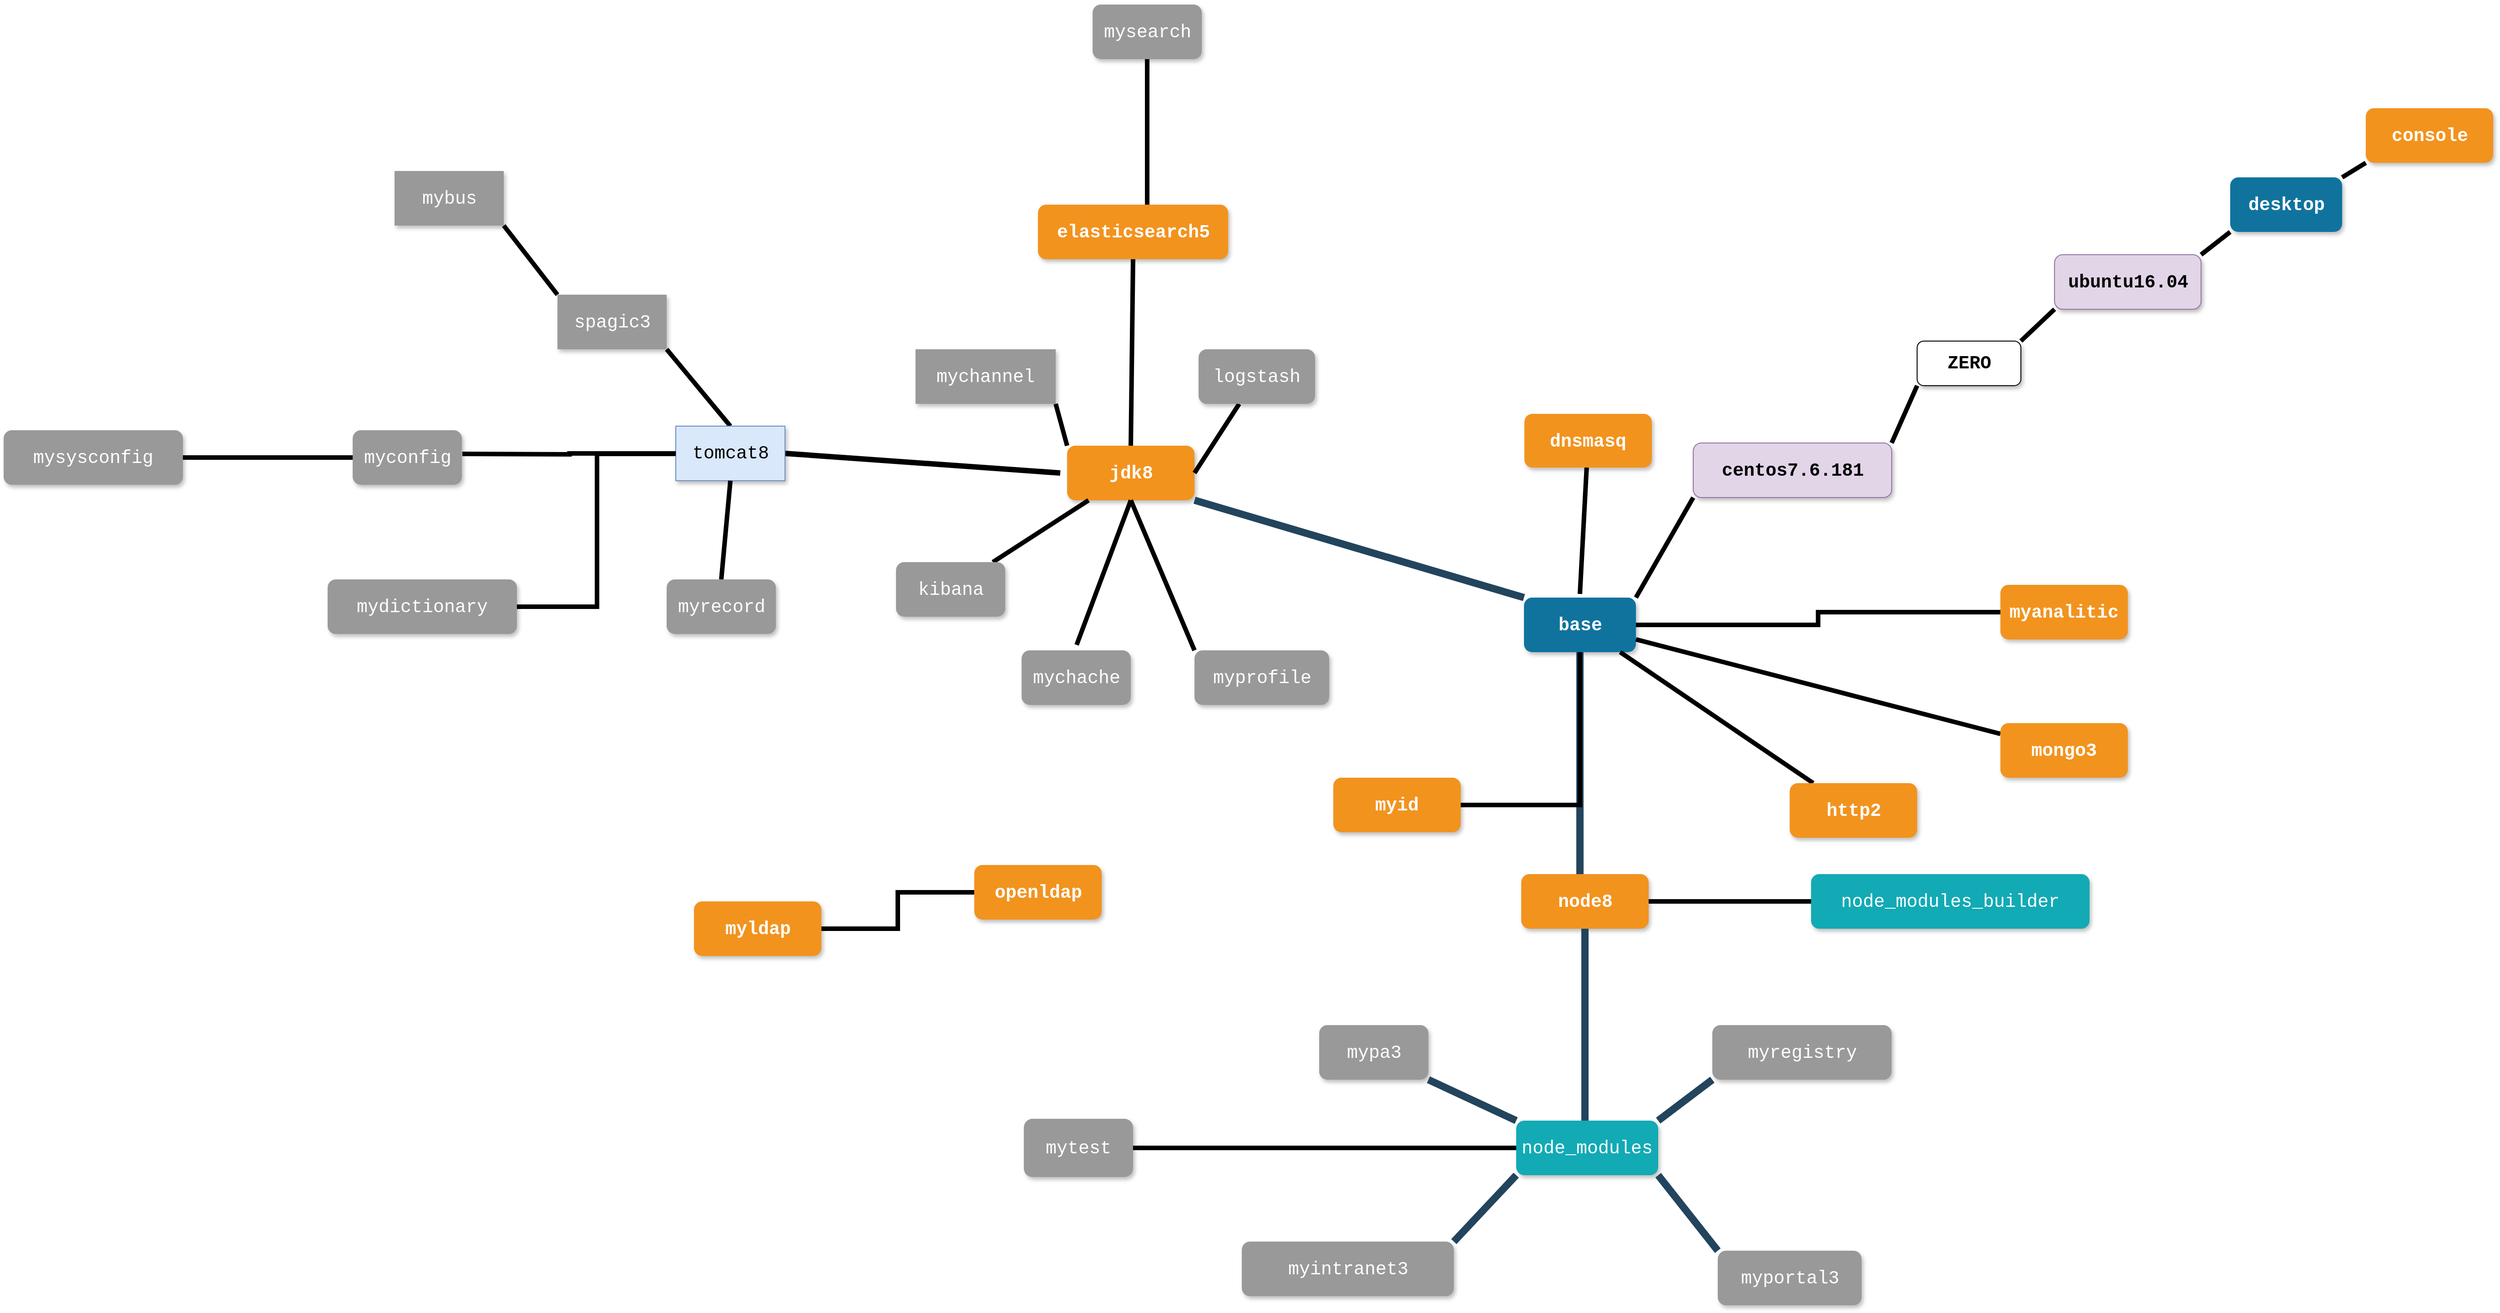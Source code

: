 <mxfile version="12.0.3" type="github" pages="1"><diagram name="Page-1" id="64c3da0e-402f-94eb-ee01-a36477274f13"><mxGraphModel dx="6654" dy="4340" grid="0" gridSize="10" guides="1" tooltips="1" connect="1" arrows="1" fold="1" page="1" pageScale="1" pageWidth="4681" pageHeight="3300" background="#ffffff" math="0" shadow="0"><root><mxCell id="0"/><mxCell id="1" parent="0"/><mxCell id="2" value="base" style="whiteSpace=wrap;rounded=1;shadow=1;fillColor=#10739E;strokeColor=none;fontColor=#FFFFFF;fontStyle=1;fontSize=20;fontFamily=Courier New;" parent="1" vertex="1"><mxGeometry x="756.539" y="273.977" width="123" height="60" as="geometry"/></mxCell><mxCell id="3" value="node8" style="whiteSpace=wrap;rounded=1;fillColor=#F2931E;strokeColor=none;shadow=1;fontColor=#FFFFFF;fontStyle=1;fontSize=20;fontFamily=Courier New;" parent="1" vertex="1"><mxGeometry x="753.539" y="577.977" width="140" height="60" as="geometry"/></mxCell><mxCell id="bUWu-asXfypw-r32qk8q-242" style="edgeStyle=orthogonalEdgeStyle;rounded=0;orthogonalLoop=1;jettySize=auto;html=1;entryX=1;entryY=0.5;entryDx=0;entryDy=0;strokeWidth=6;noEdgeStyle=1;orthogonal=1;endArrow=none;endFill=0;fontFamily=Courier New;fontSize=20;" edge="1" parent="1" target="bUWu-asXfypw-r32qk8q-240"><mxGeometry relative="1" as="geometry"><mxPoint x="247" y="137" as="sourcePoint"/></mxGeometry></mxCell><mxCell id="4" value="jdk8" style="whiteSpace=wrap;rounded=1;fillColor=#F2931E;strokeColor=none;shadow=1;fontColor=#FFFFFF;fontStyle=1;fontSize=20;fontFamily=Courier New;" parent="1" vertex="1"><mxGeometry x="254.539" y="106.977" width="140" height="60" as="geometry"/></mxCell><mxCell id="10" value="node_modules" style="whiteSpace=wrap;rounded=1;fillColor=#12AAB5;strokeColor=none;shadow=1;fontColor=#FFFFFF;fontFamily=Courier New;fontSize=20;" parent="1" vertex="1"><mxGeometry x="748" y="849" width="156" height="60" as="geometry"/></mxCell><mxCell id="23" value="myportal3" style="whiteSpace=wrap;rounded=1;fillColor=#999999;strokeColor=none;shadow=1;fontColor=#FFFFFF;fontStyle=0;fontFamily=Courier New;fontSize=20;" parent="1" vertex="1"><mxGeometry x="969.5" y="992" width="158" height="60" as="geometry"/></mxCell><mxCell id="24" value="mypa3" style="whiteSpace=wrap;rounded=1;fillColor=#999999;strokeColor=none;shadow=1;fontColor=#FFFFFF;fontStyle=0;fontFamily=Courier New;fontSize=20;" parent="1" vertex="1"><mxGeometry x="531.539" y="743.977" width="120" height="60" as="geometry"/></mxCell><mxCell id="26" value="myregistry" style="whiteSpace=wrap;rounded=1;fillColor=#999999;strokeColor=none;shadow=1;fontColor=#FFFFFF;fontStyle=0;fontFamily=Courier New;fontSize=20;" parent="1" vertex="1"><mxGeometry x="963.5" y="744" width="197" height="60" as="geometry"/></mxCell><mxCell id="27" value="myintranet3" style="whiteSpace=wrap;rounded=1;fillColor=#999999;strokeColor=none;shadow=1;fontColor=#FFFFFF;fontStyle=0;fontFamily=Courier New;fontSize=20;" parent="1" vertex="1"><mxGeometry x="446.5" y="982" width="233" height="60" as="geometry"/></mxCell><mxCell id="103" value="" style="edgeStyle=elbowEdgeStyle;elbow=vertical;rounded=0;fontColor=#000000;endArrow=none;endFill=0;strokeWidth=8;strokeColor=#23445D;noEdgeStyle=1;orthogonal=1;fontFamily=Courier New;fontSize=20;" parent="1" source="3" target="10" edge="1"><mxGeometry width="100" height="100" relative="1" as="geometry"><mxPoint x="20" y="290" as="sourcePoint"/><mxPoint x="120" y="190" as="targetPoint"/><Array as="points"/></mxGeometry></mxCell><mxCell id="105" value="" style="edgeStyle=elbowEdgeStyle;elbow=horizontal;rounded=0;fontColor=#000000;endArrow=none;endFill=0;strokeWidth=8;strokeColor=#23445D;noEdgeStyle=1;orthogonal=1;fontFamily=Courier New;fontSize=20;" parent="1" source="10" target="23" edge="1"><mxGeometry width="100" height="100" relative="1" as="geometry"><mxPoint x="10" y="480" as="sourcePoint"/><mxPoint x="110" y="380" as="targetPoint"/><Array as="points"/></mxGeometry></mxCell><mxCell id="106" value="" style="edgeStyle=elbowEdgeStyle;elbow=horizontal;rounded=0;fontColor=#000000;endArrow=none;endFill=0;strokeWidth=8;strokeColor=#23445D;noEdgeStyle=1;orthogonal=1;fontFamily=Courier New;fontSize=20;" parent="1" source="10" target="24" edge="1"><mxGeometry width="100" height="100" relative="1" as="geometry"><mxPoint x="80" y="340" as="sourcePoint"/><mxPoint x="80" y="440" as="targetPoint"/><Array as="points"/></mxGeometry></mxCell><mxCell id="107" value="" style="edgeStyle=elbowEdgeStyle;elbow=horizontal;rounded=0;fontColor=#000000;endArrow=none;endFill=0;strokeWidth=8;strokeColor=#23445D;noEdgeStyle=1;orthogonal=1;fontFamily=Courier New;fontSize=20;" parent="1" source="10" target="27" edge="1"><mxGeometry width="100" height="100" relative="1" as="geometry"><mxPoint x="80" y="340" as="sourcePoint"/><mxPoint x="80" y="440" as="targetPoint"/><Array as="points"/></mxGeometry></mxCell><mxCell id="109" value="" style="edgeStyle=elbowEdgeStyle;elbow=horizontal;rounded=0;fontColor=#000000;endArrow=none;endFill=0;strokeWidth=8;strokeColor=#23445D;noEdgeStyle=1;orthogonal=1;fontFamily=Courier New;fontSize=20;" parent="1" source="10" target="26" edge="1"><mxGeometry width="100" height="100" relative="1" as="geometry"><mxPoint x="100" y="360" as="sourcePoint"/><mxPoint x="100" y="460" as="targetPoint"/><Array as="points"/></mxGeometry></mxCell><mxCell id="229" value="" style="edgeStyle=elbowEdgeStyle;elbow=vertical;rounded=0;fontColor=#000000;endArrow=none;endFill=0;strokeWidth=8;strokeColor=#23445D;noEdgeStyle=1;orthogonal=1;fontFamily=Courier New;fontSize=20;" parent="1" source="2" target="3" edge="1"><mxGeometry width="100" height="100" relative="1" as="geometry"><mxPoint x="540" y="140" as="sourcePoint"/><mxPoint x="640" y="40" as="targetPoint"/><Array as="points"/></mxGeometry></mxCell><mxCell id="230" value="" style="edgeStyle=elbowEdgeStyle;elbow=vertical;rounded=0;fontColor=#000000;endArrow=none;endFill=0;strokeWidth=8;strokeColor=#23445D;noEdgeStyle=1;orthogonal=1;fontFamily=Courier New;fontSize=20;" parent="1" source="2" target="4" edge="1"><mxGeometry width="100" height="100" relative="1" as="geometry"><mxPoint x="550" y="150" as="sourcePoint"/><mxPoint x="650" y="50" as="targetPoint"/><Array as="points"/></mxGeometry></mxCell><mxCell id="bUWu-asXfypw-r32qk8q-245" style="edgeStyle=orthogonalEdgeStyle;rounded=0;orthogonalLoop=1;jettySize=auto;html=1;endArrow=none;endFill=0;strokeWidth=5;noEdgeStyle=1;orthogonal=1;fontFamily=Courier New;fontSize=20;" edge="1" parent="1" source="bUWu-asXfypw-r32qk8q-230" target="4"><mxGeometry relative="1" as="geometry"/></mxCell><mxCell id="bUWu-asXfypw-r32qk8q-230" value="mychannel" style="whiteSpace=wrap;rounded=1;fillColor=#999999;strokeColor=none;shadow=1;fontColor=#FFFFFF;fontStyle=0;arcSize=0;fontFamily=Courier New;fontSize=20;" vertex="1" parent="1"><mxGeometry x="88" y="1" width="154" height="60" as="geometry"/></mxCell><mxCell id="bUWu-asXfypw-r32qk8q-246" style="edgeStyle=orthogonalEdgeStyle;rounded=0;orthogonalLoop=1;jettySize=auto;html=1;endArrow=none;endFill=0;strokeWidth=5;noEdgeStyle=1;orthogonal=1;fontFamily=Courier New;fontSize=20;entryX=0.5;entryY=1;entryDx=0;entryDy=0;" edge="1" parent="1" target="4"><mxGeometry relative="1" as="geometry"><mxPoint x="265" y="326" as="sourcePoint"/><Array as="points"/></mxGeometry></mxCell><mxCell id="bUWu-asXfypw-r32qk8q-231" value="mychache" style="whiteSpace=wrap;rounded=1;fillColor=#999999;strokeColor=none;shadow=1;fontColor=#FFFFFF;fontStyle=0;fontFamily=Courier New;fontSize=20;" vertex="1" parent="1"><mxGeometry x="204.539" y="331.977" width="120" height="60" as="geometry"/></mxCell><mxCell id="bUWu-asXfypw-r32qk8q-248" style="edgeStyle=orthogonalEdgeStyle;rounded=0;orthogonalLoop=1;jettySize=auto;html=1;endArrow=none;endFill=0;strokeWidth=5;noEdgeStyle=1;orthogonal=1;fontFamily=Courier New;fontSize=20;" edge="1" parent="1" source="bUWu-asXfypw-r32qk8q-236" target="bUWu-asXfypw-r32qk8q-237"><mxGeometry relative="1" as="geometry"><Array as="points"/></mxGeometry></mxCell><mxCell id="bUWu-asXfypw-r32qk8q-236" value="mybus" style="whiteSpace=wrap;rounded=1;fillColor=#999999;strokeColor=none;shadow=1;fontColor=#FFFFFF;fontStyle=0;arcSize=0;fontFamily=Courier New;fontSize=20;" vertex="1" parent="1"><mxGeometry x="-484.461" y="-195.023" width="120" height="60" as="geometry"/></mxCell><mxCell id="bUWu-asXfypw-r32qk8q-247" style="edgeStyle=orthogonalEdgeStyle;rounded=0;orthogonalLoop=1;jettySize=auto;html=1;entryX=0.5;entryY=0;entryDx=0;entryDy=0;endArrow=none;endFill=0;strokeWidth=5;noEdgeStyle=1;orthogonal=1;fontFamily=Courier New;fontSize=20;" edge="1" parent="1" source="bUWu-asXfypw-r32qk8q-237" target="bUWu-asXfypw-r32qk8q-240"><mxGeometry relative="1" as="geometry"><Array as="points"/></mxGeometry></mxCell><mxCell id="bUWu-asXfypw-r32qk8q-237" value="spagic3" style="whiteSpace=wrap;rounded=1;fillColor=#999999;strokeColor=none;shadow=1;fontColor=#FFFFFF;fontStyle=0;arcSize=0;fontFamily=Courier New;fontSize=20;" vertex="1" parent="1"><mxGeometry x="-305.461" y="-59.023" width="120" height="60" as="geometry"/></mxCell><mxCell id="bUWu-asXfypw-r32qk8q-240" value="tomcat8" style="whiteSpace=wrap;rounded=1;fillColor=#dae8fc;strokeColor=#6c8ebf;shadow=1;fontStyle=0;arcSize=0;fontFamily=Courier New;fontSize=20;" vertex="1" parent="1"><mxGeometry x="-175.461" y="85.477" width="120" height="60" as="geometry"/></mxCell><mxCell id="bUWu-asXfypw-r32qk8q-251" style="edgeStyle=orthogonalEdgeStyle;rounded=0;orthogonalLoop=1;jettySize=auto;html=1;strokeWidth=5;endArrow=none;endFill=0;noEdgeStyle=1;orthogonal=1;fontFamily=Courier New;fontSize=20;entryX=0.5;entryY=1;entryDx=0;entryDy=0;" edge="1" parent="1" source="bUWu-asXfypw-r32qk8q-249" target="4"><mxGeometry relative="1" as="geometry"><Array as="points"/></mxGeometry></mxCell><mxCell id="bUWu-asXfypw-r32qk8q-249" value="myprofile" style="whiteSpace=wrap;rounded=1;fillColor=#999999;strokeColor=none;shadow=1;fontColor=#FFFFFF;fontStyle=0;fontFamily=Courier New;fontSize=20;" vertex="1" parent="1"><mxGeometry x="394.5" y="332" width="148" height="60" as="geometry"/></mxCell><mxCell id="bUWu-asXfypw-r32qk8q-253" style="edgeStyle=orthogonalEdgeStyle;rounded=0;orthogonalLoop=1;jettySize=auto;html=1;endArrow=none;endFill=0;strokeWidth=5;noEdgeStyle=1;orthogonal=1;fontFamily=Courier New;fontSize=20;entryX=0.5;entryY=1;entryDx=0;entryDy=0;exitX=0.5;exitY=0;exitDx=0;exitDy=0;" edge="1" parent="1" source="bUWu-asXfypw-r32qk8q-252" target="bUWu-asXfypw-r32qk8q-240"><mxGeometry relative="1" as="geometry"><Array as="points"/></mxGeometry></mxCell><mxCell id="bUWu-asXfypw-r32qk8q-252" value="myrecord" style="whiteSpace=wrap;rounded=1;fillColor=#999999;strokeColor=none;shadow=1;fontColor=#FFFFFF;fontStyle=0;fontFamily=Courier New;fontSize=20;" vertex="1" parent="1"><mxGeometry x="-185.461" y="253.977" width="120" height="60" as="geometry"/></mxCell><mxCell id="bUWu-asXfypw-r32qk8q-257" style="edgeStyle=orthogonalEdgeStyle;rounded=0;orthogonalLoop=1;jettySize=auto;html=1;endArrow=none;endFill=0;strokeWidth=5;noEdgeStyle=1;orthogonal=1;fontFamily=Courier New;fontSize=20;entryX=0.5;entryY=0;entryDx=0;entryDy=0;exitX=0.5;exitY=1;exitDx=0;exitDy=0;" edge="1" parent="1" source="bUWu-asXfypw-r32qk8q-254" target="4"><mxGeometry relative="1" as="geometry"><Array as="points"/></mxGeometry></mxCell><mxCell id="bUWu-asXfypw-r32qk8q-254" value="elasticsearch5" style="whiteSpace=wrap;rounded=1;fillColor=#F2931E;strokeColor=none;shadow=1;fontColor=#FFFFFF;fontStyle=1;fontSize=20;fontFamily=Courier New;" vertex="1" parent="1"><mxGeometry x="222.5" y="-158" width="209" height="60" as="geometry"/></mxCell><mxCell id="bUWu-asXfypw-r32qk8q-256" style="edgeStyle=orthogonalEdgeStyle;rounded=0;orthogonalLoop=1;jettySize=auto;html=1;endArrow=none;endFill=0;strokeWidth=5;noEdgeStyle=1;orthogonal=1;fontFamily=Courier New;fontSize=20;" edge="1" parent="1" source="bUWu-asXfypw-r32qk8q-255" target="bUWu-asXfypw-r32qk8q-254"><mxGeometry relative="1" as="geometry"><Array as="points"/></mxGeometry></mxCell><mxCell id="bUWu-asXfypw-r32qk8q-255" value="mysearch" style="whiteSpace=wrap;rounded=1;fillColor=#999999;strokeColor=none;shadow=1;fontColor=#FFFFFF;fontStyle=0;fontFamily=Courier New;fontSize=20;" vertex="1" parent="1"><mxGeometry x="282.539" y="-378.023" width="120" height="60" as="geometry"/></mxCell><mxCell id="bUWu-asXfypw-r32qk8q-262" style="edgeStyle=orthogonalEdgeStyle;rounded=0;orthogonalLoop=1;jettySize=auto;html=1;endArrow=none;endFill=0;strokeWidth=5;noEdgeStyle=1;orthogonal=1;fontFamily=Courier New;fontSize=20;" edge="1" parent="1" source="bUWu-asXfypw-r32qk8q-258" target="bUWu-asXfypw-r32qk8q-261"><mxGeometry relative="1" as="geometry"><Array as="points"/></mxGeometry></mxCell><mxCell id="bUWu-asXfypw-r32qk8q-258" value="desktop" style="whiteSpace=wrap;rounded=1;shadow=1;fillColor=#10739E;strokeColor=none;fontColor=#FFFFFF;fontStyle=1;fontSize=20;fontFamily=Courier New;" vertex="1" parent="1"><mxGeometry x="1532.539" y="-188.023" width="123" height="60" as="geometry"/></mxCell><mxCell id="bUWu-asXfypw-r32qk8q-260" style="edgeStyle=orthogonalEdgeStyle;rounded=0;orthogonalLoop=1;jettySize=auto;html=1;endArrow=none;endFill=0;strokeWidth=5;noEdgeStyle=1;orthogonal=1;fontFamily=Courier New;fontSize=20;" edge="1" parent="1" source="bUWu-asXfypw-r32qk8q-259" target="bUWu-asXfypw-r32qk8q-258"><mxGeometry relative="1" as="geometry"><Array as="points"/></mxGeometry></mxCell><mxCell id="bUWu-asXfypw-r32qk8q-259" value="console" style="whiteSpace=wrap;rounded=1;fillColor=#F2931E;strokeColor=none;shadow=1;fontColor=#FFFFFF;fontStyle=1;fontSize=20;fontFamily=Courier New;" vertex="1" parent="1"><mxGeometry x="1681.539" y="-264.023" width="140" height="60" as="geometry"/></mxCell><mxCell id="bUWu-asXfypw-r32qk8q-266" style="edgeStyle=orthogonalEdgeStyle;rounded=0;orthogonalLoop=1;jettySize=auto;html=1;endArrow=none;endFill=0;strokeWidth=5;noEdgeStyle=1;orthogonal=1;fontFamily=Courier New;fontSize=20;" edge="1" parent="1" source="bUWu-asXfypw-r32qk8q-261" target="bUWu-asXfypw-r32qk8q-265"><mxGeometry relative="1" as="geometry"><Array as="points"/></mxGeometry></mxCell><mxCell id="bUWu-asXfypw-r32qk8q-261" value="ubuntu16.04" style="whiteSpace=wrap;rounded=1;shadow=1;fillColor=#e1d5e7;strokeColor=#9673a6;fontStyle=1;fontSize=20;fontFamily=Courier New;" vertex="1" parent="1"><mxGeometry x="1339.539" y="-103.023" width="161" height="60" as="geometry"/></mxCell><mxCell id="bUWu-asXfypw-r32qk8q-264" style="edgeStyle=orthogonalEdgeStyle;rounded=0;orthogonalLoop=1;jettySize=auto;html=1;endArrow=none;endFill=0;strokeWidth=5;noEdgeStyle=1;orthogonal=1;fontFamily=Courier New;fontSize=20;" edge="1" parent="1" source="bUWu-asXfypw-r32qk8q-263" target="2"><mxGeometry relative="1" as="geometry"><Array as="points"/></mxGeometry></mxCell><mxCell id="bUWu-asXfypw-r32qk8q-267" style="edgeStyle=orthogonalEdgeStyle;rounded=0;orthogonalLoop=1;jettySize=auto;html=1;endArrow=none;endFill=0;strokeWidth=5;noEdgeStyle=1;orthogonal=1;fontFamily=Courier New;fontSize=20;" edge="1" parent="1" source="bUWu-asXfypw-r32qk8q-263" target="bUWu-asXfypw-r32qk8q-265"><mxGeometry relative="1" as="geometry"><Array as="points"/></mxGeometry></mxCell><mxCell id="bUWu-asXfypw-r32qk8q-263" value="centos7.6.181" style="whiteSpace=wrap;rounded=1;shadow=1;fillColor=#e1d5e7;strokeColor=#9673a6;fontStyle=1;fontSize=20;fontFamily=Courier New;" vertex="1" parent="1"><mxGeometry x="942.539" y="103.977" width="218" height="60" as="geometry"/></mxCell><mxCell id="bUWu-asXfypw-r32qk8q-265" value="ZERO" style="whiteSpace=wrap;rounded=1;shadow=1;fontStyle=1;fontSize=20;fontFamily=Courier New;" vertex="1" parent="1"><mxGeometry x="1188.539" y="-8.023" width="114" height="49" as="geometry"/></mxCell><mxCell id="bUWu-asXfypw-r32qk8q-270" style="edgeStyle=orthogonalEdgeStyle;rounded=0;orthogonalLoop=1;jettySize=auto;html=1;endArrow=none;endFill=0;strokeWidth=5;noEdgeStyle=1;fontFamily=Courier New;fontSize=20;" edge="1" parent="1" source="bUWu-asXfypw-r32qk8q-268"><mxGeometry relative="1" as="geometry"><mxPoint x="818" y="270" as="targetPoint"/></mxGeometry></mxCell><mxCell id="bUWu-asXfypw-r32qk8q-268" value="dnsmasq" style="whiteSpace=wrap;rounded=1;fillColor=#F2931E;strokeColor=none;shadow=1;fontColor=#FFFFFF;fontStyle=1;fontSize=20;fontFamily=Courier New;" vertex="1" parent="1"><mxGeometry x="757" y="72" width="140" height="59" as="geometry"/></mxCell><mxCell id="bUWu-asXfypw-r32qk8q-272" style="edgeStyle=orthogonalEdgeStyle;rounded=0;orthogonalLoop=1;jettySize=auto;html=1;endArrow=none;endFill=0;strokeWidth=5;noEdgeStyle=1;fontFamily=Courier New;fontSize=20;" edge="1" parent="1" source="bUWu-asXfypw-r32qk8q-271" target="2"><mxGeometry relative="1" as="geometry"/></mxCell><mxCell id="bUWu-asXfypw-r32qk8q-271" value="http2" style="whiteSpace=wrap;rounded=1;fillColor=#F2931E;strokeColor=none;shadow=1;fontColor=#FFFFFF;fontStyle=1;fontSize=20;fontFamily=Courier New;" vertex="1" parent="1"><mxGeometry x="1048.539" y="477.977" width="140" height="60" as="geometry"/></mxCell><mxCell id="bUWu-asXfypw-r32qk8q-274" style="edgeStyle=orthogonalEdgeStyle;rounded=0;orthogonalLoop=1;jettySize=auto;html=1;endArrow=none;endFill=0;strokeWidth=5;noEdgeStyle=1;fontFamily=Courier New;fontSize=20;" edge="1" parent="1" source="bUWu-asXfypw-r32qk8q-273" target="4"><mxGeometry relative="1" as="geometry"/></mxCell><mxCell id="bUWu-asXfypw-r32qk8q-273" value="kibana" style="whiteSpace=wrap;rounded=1;fillColor=#999999;strokeColor=none;shadow=1;fontColor=#FFFFFF;fontStyle=0;fontFamily=Courier New;fontSize=20;" vertex="1" parent="1"><mxGeometry x="66.539" y="234.977" width="120" height="60" as="geometry"/></mxCell><mxCell id="bUWu-asXfypw-r32qk8q-276" style="edgeStyle=orthogonalEdgeStyle;rounded=0;orthogonalLoop=1;jettySize=auto;html=1;endArrow=none;endFill=0;strokeWidth=5;entryX=1;entryY=0.5;entryDx=0;entryDy=0;noEdgeStyle=1;fontFamily=Courier New;fontSize=20;" edge="1" parent="1" source="bUWu-asXfypw-r32qk8q-275" target="4"><mxGeometry relative="1" as="geometry"/></mxCell><mxCell id="bUWu-asXfypw-r32qk8q-275" value="logstash" style="whiteSpace=wrap;rounded=1;fillColor=#999999;strokeColor=none;shadow=1;fontColor=#FFFFFF;fontStyle=0;fontFamily=Courier New;fontSize=20;" vertex="1" parent="1"><mxGeometry x="399" y="1" width="128" height="60" as="geometry"/></mxCell><mxCell id="bUWu-asXfypw-r32qk8q-280" style="edgeStyle=orthogonalEdgeStyle;rounded=0;orthogonalLoop=1;jettySize=auto;html=1;endArrow=none;endFill=0;strokeWidth=5;noEdgeStyle=1;fontFamily=Courier New;fontSize=20;" edge="1" parent="1" source="bUWu-asXfypw-r32qk8q-277" target="2"><mxGeometry relative="1" as="geometry"/></mxCell><mxCell id="bUWu-asXfypw-r32qk8q-277" value="mongo3" style="whiteSpace=wrap;rounded=1;fillColor=#F2931E;strokeColor=none;shadow=1;fontColor=#FFFFFF;fontStyle=1;fontSize=20;fontFamily=Courier New;" vertex="1" parent="1"><mxGeometry x="1280.039" y="411.977" width="140" height="60" as="geometry"/></mxCell><mxCell id="bUWu-asXfypw-r32qk8q-282" style="edgeStyle=orthogonalEdgeStyle;rounded=0;orthogonalLoop=1;jettySize=auto;html=1;endArrow=none;endFill=0;strokeWidth=5;fontFamily=Courier New;fontSize=20;" edge="1" parent="1" source="bUWu-asXfypw-r32qk8q-281" target="2"><mxGeometry relative="1" as="geometry"/></mxCell><mxCell id="bUWu-asXfypw-r32qk8q-281" value="myanalitic" style="whiteSpace=wrap;rounded=1;fillColor=#F2931E;strokeColor=none;shadow=1;fontColor=#FFFFFF;fontStyle=1;fontSize=20;fontFamily=Courier New;" vertex="1" parent="1"><mxGeometry x="1280.039" y="259.977" width="140" height="60" as="geometry"/></mxCell><mxCell id="bUWu-asXfypw-r32qk8q-284" style="edgeStyle=orthogonalEdgeStyle;rounded=0;orthogonalLoop=1;jettySize=auto;html=1;entryX=0;entryY=0.5;entryDx=0;entryDy=0;endArrow=none;endFill=0;strokeWidth=5;fontFamily=Courier New;fontSize=20;" edge="1" parent="1" target="bUWu-asXfypw-r32qk8q-240"><mxGeometry relative="1" as="geometry"><mxPoint x="-410" y="116" as="sourcePoint"/></mxGeometry></mxCell><mxCell id="bUWu-asXfypw-r32qk8q-296" style="edgeStyle=orthogonalEdgeStyle;rounded=0;orthogonalLoop=1;jettySize=auto;html=1;endArrow=none;endFill=0;strokeWidth=5;fontFamily=Courier New;fontSize=20;" edge="1" parent="1" source="bUWu-asXfypw-r32qk8q-283" target="bUWu-asXfypw-r32qk8q-295"><mxGeometry relative="1" as="geometry"/></mxCell><mxCell id="bUWu-asXfypw-r32qk8q-283" value="myconfig" style="whiteSpace=wrap;rounded=1;fillColor=#999999;strokeColor=none;shadow=1;fontColor=#FFFFFF;fontStyle=0;fontFamily=Courier New;fontSize=20;" vertex="1" parent="1"><mxGeometry x="-530.461" y="89.977" width="120" height="60" as="geometry"/></mxCell><mxCell id="bUWu-asXfypw-r32qk8q-287" style="edgeStyle=orthogonalEdgeStyle;rounded=0;orthogonalLoop=1;jettySize=auto;html=1;endArrow=none;endFill=0;strokeWidth=5;fontFamily=Courier New;fontSize=20;" edge="1" parent="1" source="bUWu-asXfypw-r32qk8q-286"><mxGeometry relative="1" as="geometry"><mxPoint x="-176" y="116" as="targetPoint"/><Array as="points"><mxPoint x="-262" y="284"/><mxPoint x="-262" y="116"/><mxPoint x="-176" y="116"/></Array></mxGeometry></mxCell><mxCell id="bUWu-asXfypw-r32qk8q-286" value="mydictionary" style="whiteSpace=wrap;rounded=1;fillColor=#999999;strokeColor=none;shadow=1;fontColor=#FFFFFF;fontStyle=0;fontFamily=Courier New;fontSize=20;" vertex="1" parent="1"><mxGeometry x="-558" y="254" width="208" height="60" as="geometry"/></mxCell><mxCell id="bUWu-asXfypw-r32qk8q-289" style="edgeStyle=orthogonalEdgeStyle;rounded=0;orthogonalLoop=1;jettySize=auto;html=1;endArrow=none;endFill=0;strokeWidth=5;fontFamily=Courier New;fontSize=20;" edge="1" parent="1" source="bUWu-asXfypw-r32qk8q-288" target="2"><mxGeometry relative="1" as="geometry"/></mxCell><mxCell id="bUWu-asXfypw-r32qk8q-288" value="myid" style="whiteSpace=wrap;rounded=1;fillColor=#F2931E;strokeColor=none;shadow=1;fontColor=#FFFFFF;fontStyle=1;fontSize=20;fontFamily=Courier New;" vertex="1" parent="1"><mxGeometry x="547.039" y="471.977" width="140" height="60" as="geometry"/></mxCell><mxCell id="bUWu-asXfypw-r32qk8q-292" style="edgeStyle=orthogonalEdgeStyle;rounded=0;orthogonalLoop=1;jettySize=auto;html=1;endArrow=none;endFill=0;strokeWidth=5;fontFamily=Courier New;fontSize=20;" edge="1" parent="1" source="bUWu-asXfypw-r32qk8q-290" target="bUWu-asXfypw-r32qk8q-291"><mxGeometry relative="1" as="geometry"/></mxCell><mxCell id="bUWu-asXfypw-r32qk8q-290" value="myldap" style="whiteSpace=wrap;rounded=1;fillColor=#F2931E;strokeColor=none;shadow=1;fontColor=#FFFFFF;fontStyle=1;fontSize=20;fontFamily=Courier New;" vertex="1" parent="1"><mxGeometry x="-155.461" y="607.977" width="140" height="60" as="geometry"/></mxCell><mxCell id="bUWu-asXfypw-r32qk8q-291" value="openldap" style="whiteSpace=wrap;rounded=1;fillColor=#F2931E;strokeColor=none;shadow=1;fontColor=#FFFFFF;fontStyle=1;fontSize=20;fontFamily=Courier New;" vertex="1" parent="1"><mxGeometry x="152.539" y="567.977" width="140" height="60" as="geometry"/></mxCell><mxCell id="bUWu-asXfypw-r32qk8q-294" style="edgeStyle=orthogonalEdgeStyle;rounded=0;orthogonalLoop=1;jettySize=auto;html=1;endArrow=none;endFill=0;strokeWidth=5;fontFamily=Courier New;fontSize=20;" edge="1" parent="1" source="bUWu-asXfypw-r32qk8q-293" target="3"><mxGeometry relative="1" as="geometry"/></mxCell><mxCell id="bUWu-asXfypw-r32qk8q-293" value="node_modules_builder" style="whiteSpace=wrap;rounded=1;fillColor=#12AAB5;strokeColor=none;shadow=1;fontColor=#FFFFFF;fontFamily=Courier New;fontSize=20;" vertex="1" parent="1"><mxGeometry x="1072" y="578" width="306" height="60" as="geometry"/></mxCell><mxCell id="bUWu-asXfypw-r32qk8q-295" value="mysysconfig" style="whiteSpace=wrap;rounded=1;fillColor=#999999;strokeColor=none;shadow=1;fontColor=#FFFFFF;fontStyle=0;fontFamily=Courier New;fontSize=20;" vertex="1" parent="1"><mxGeometry x="-914" y="90" width="197" height="60" as="geometry"/></mxCell><mxCell id="bUWu-asXfypw-r32qk8q-298" style="edgeStyle=orthogonalEdgeStyle;rounded=0;orthogonalLoop=1;jettySize=auto;html=1;endArrow=none;endFill=0;strokeWidth=5;fontFamily=Courier New;fontSize=20;exitX=1;exitY=0.5;exitDx=0;exitDy=0;" edge="1" parent="1" source="bUWu-asXfypw-r32qk8q-297" target="10"><mxGeometry relative="1" as="geometry"/></mxCell><mxCell id="bUWu-asXfypw-r32qk8q-297" value="mytest" style="whiteSpace=wrap;rounded=1;fillColor=#999999;strokeColor=none;shadow=1;fontColor=#FFFFFF;fontStyle=0;fontFamily=Courier New;fontSize=20;" vertex="1" parent="1"><mxGeometry x="207" y="847" width="120" height="64" as="geometry"/></mxCell></root></mxGraphModel></diagram></mxfile>